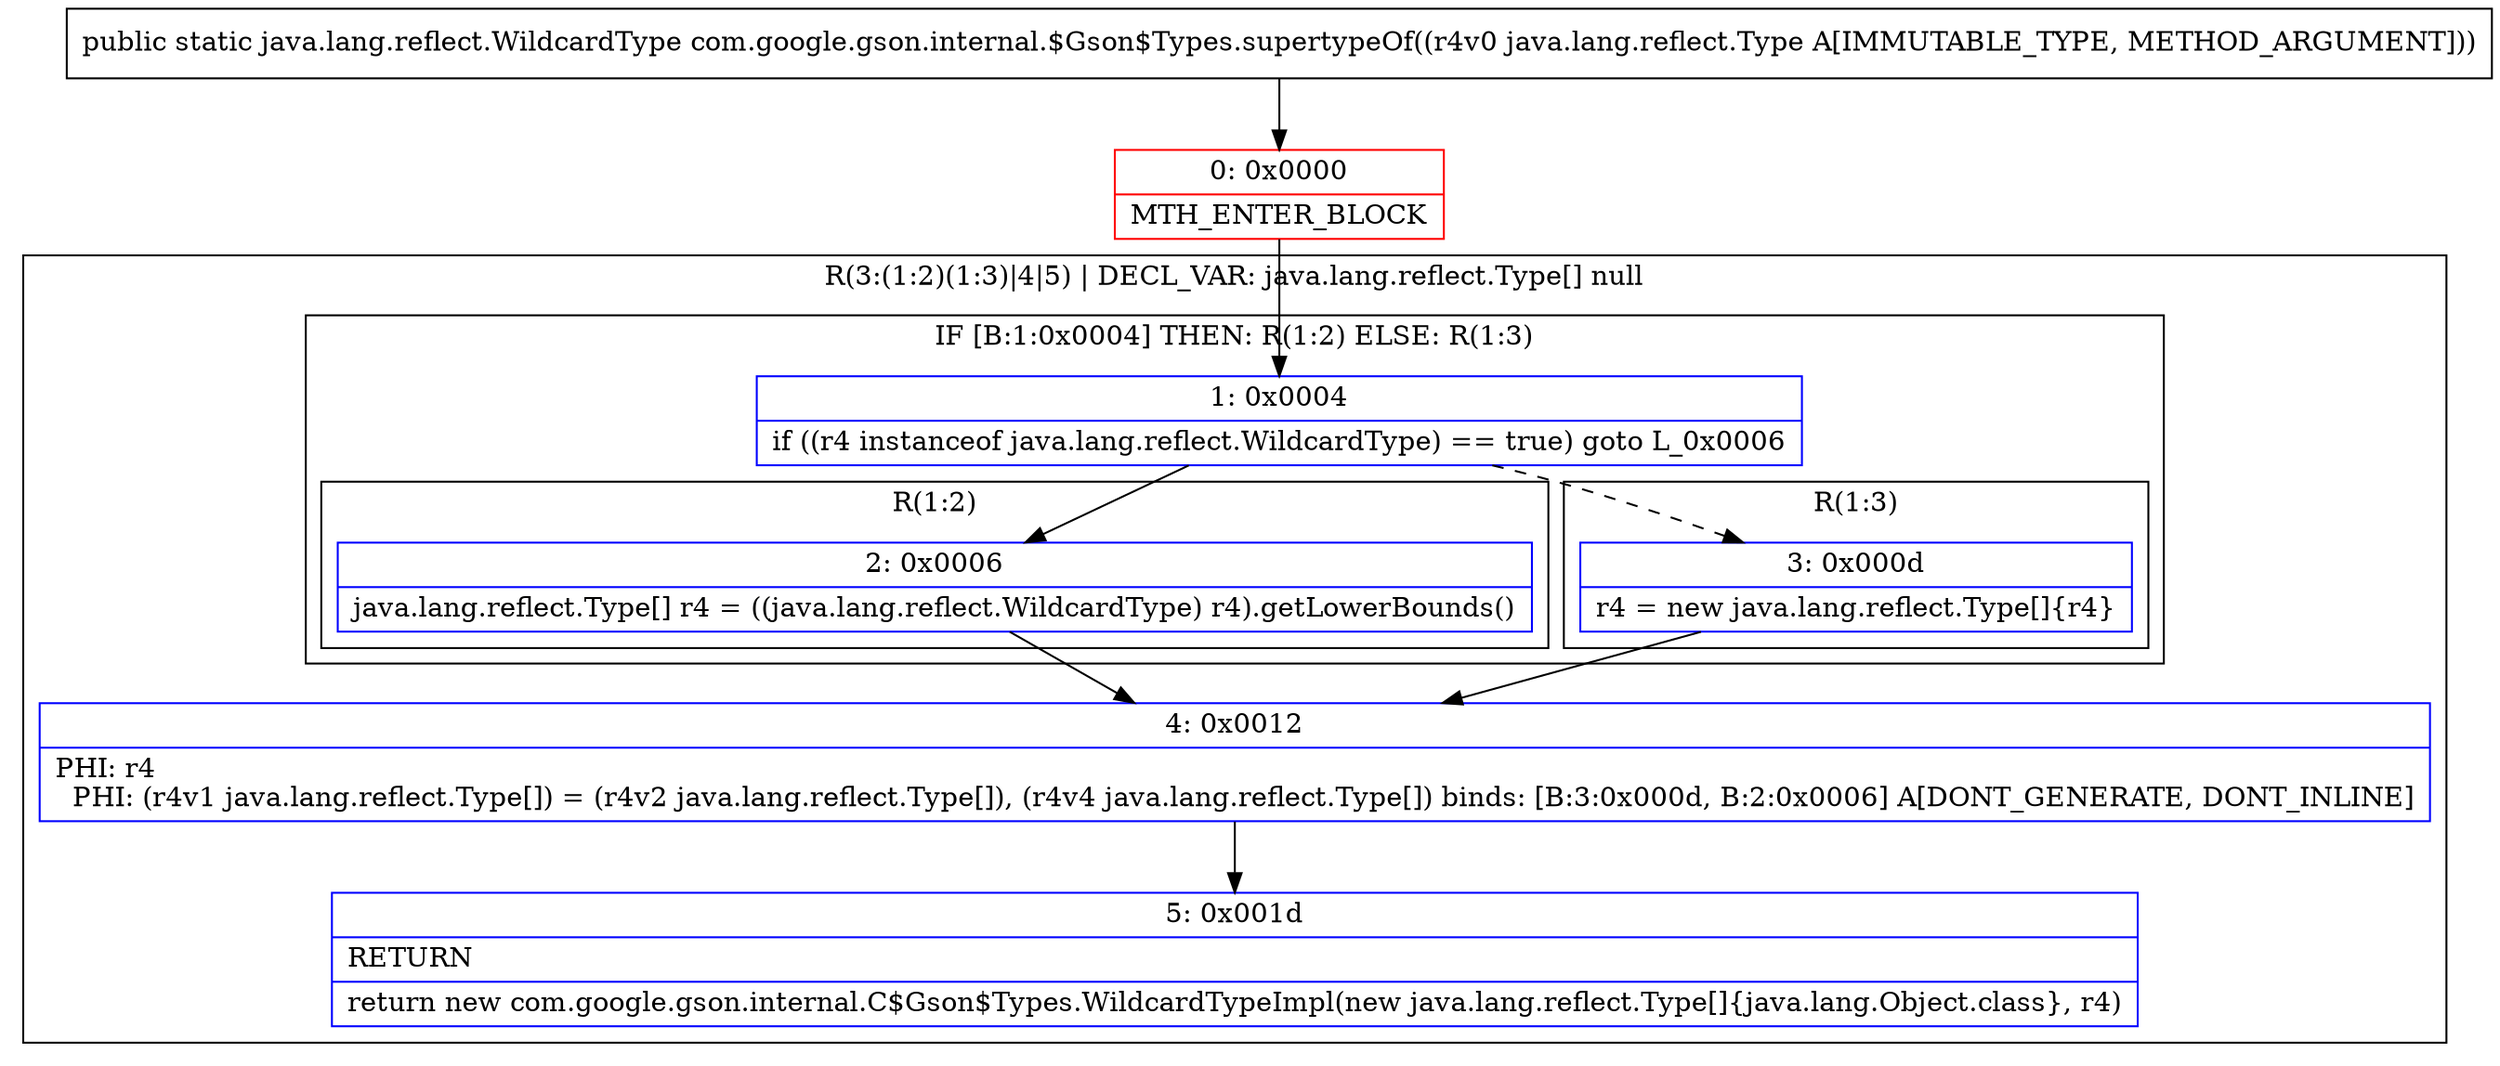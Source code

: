 digraph "CFG forcom.google.gson.internal.$Gson$Types.supertypeOf(Ljava\/lang\/reflect\/Type;)Ljava\/lang\/reflect\/WildcardType;" {
subgraph cluster_Region_977738526 {
label = "R(3:(1:2)(1:3)|4|5) | DECL_VAR: java.lang.reflect.Type[] null\l";
node [shape=record,color=blue];
subgraph cluster_IfRegion_1466625202 {
label = "IF [B:1:0x0004] THEN: R(1:2) ELSE: R(1:3)";
node [shape=record,color=blue];
Node_1 [shape=record,label="{1\:\ 0x0004|if ((r4 instanceof java.lang.reflect.WildcardType) == true) goto L_0x0006\l}"];
subgraph cluster_Region_1237360667 {
label = "R(1:2)";
node [shape=record,color=blue];
Node_2 [shape=record,label="{2\:\ 0x0006|java.lang.reflect.Type[] r4 = ((java.lang.reflect.WildcardType) r4).getLowerBounds()\l}"];
}
subgraph cluster_Region_1817379249 {
label = "R(1:3)";
node [shape=record,color=blue];
Node_3 [shape=record,label="{3\:\ 0x000d|r4 = new java.lang.reflect.Type[]\{r4\}\l}"];
}
}
Node_4 [shape=record,label="{4\:\ 0x0012|PHI: r4 \l  PHI: (r4v1 java.lang.reflect.Type[]) = (r4v2 java.lang.reflect.Type[]), (r4v4 java.lang.reflect.Type[]) binds: [B:3:0x000d, B:2:0x0006] A[DONT_GENERATE, DONT_INLINE]\l}"];
Node_5 [shape=record,label="{5\:\ 0x001d|RETURN\l|return new com.google.gson.internal.C$Gson$Types.WildcardTypeImpl(new java.lang.reflect.Type[]\{java.lang.Object.class\}, r4)\l}"];
}
Node_0 [shape=record,color=red,label="{0\:\ 0x0000|MTH_ENTER_BLOCK\l}"];
MethodNode[shape=record,label="{public static java.lang.reflect.WildcardType com.google.gson.internal.$Gson$Types.supertypeOf((r4v0 java.lang.reflect.Type A[IMMUTABLE_TYPE, METHOD_ARGUMENT])) }"];
MethodNode -> Node_0;
Node_1 -> Node_2;
Node_1 -> Node_3[style=dashed];
Node_2 -> Node_4;
Node_3 -> Node_4;
Node_4 -> Node_5;
Node_0 -> Node_1;
}

